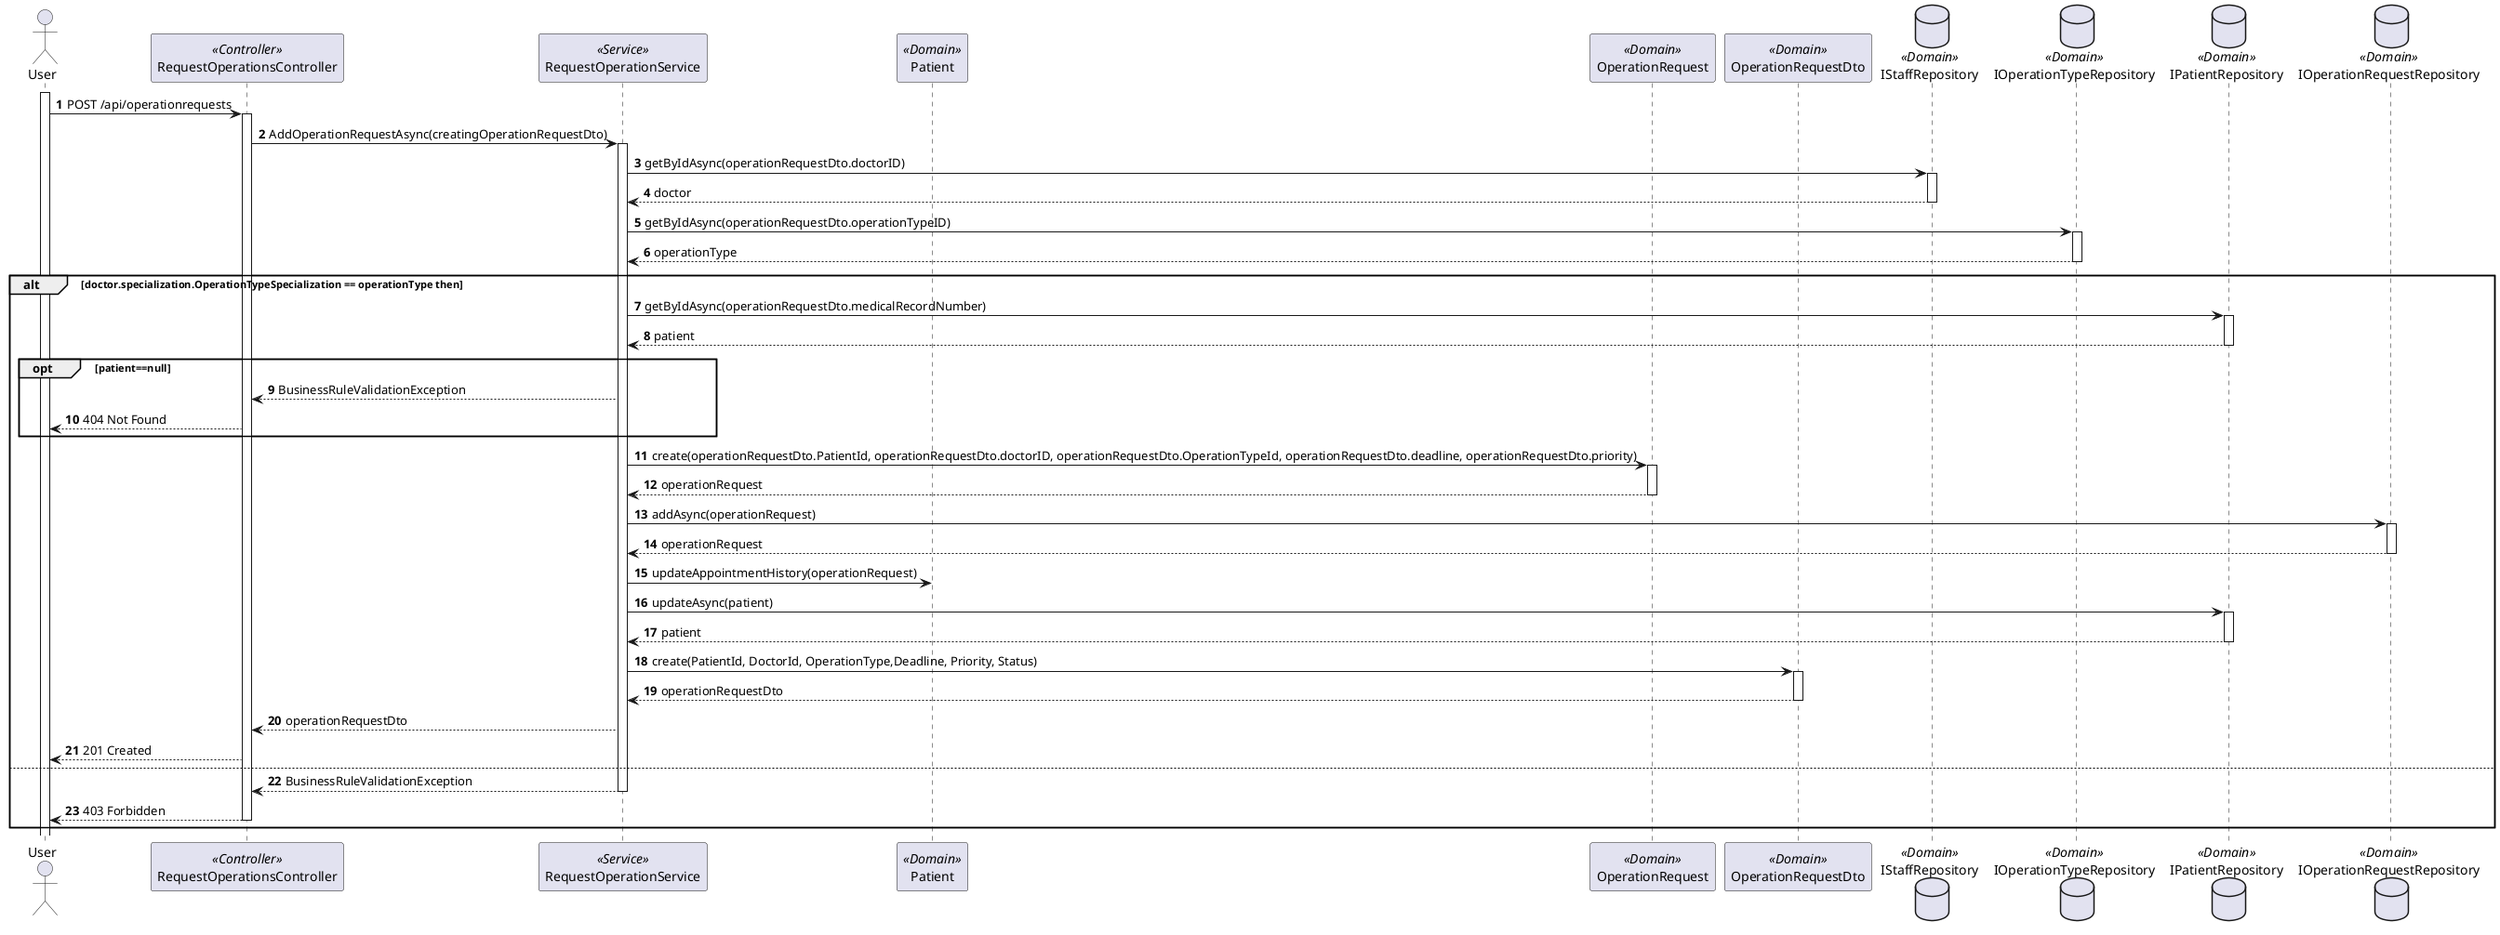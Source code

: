 @startuml level3

autonumber

actor "User" as UserP
participant "RequestOperationsController" as Controller <<Controller>>
participant "RequestOperationService" as Service <<Service>>
participant "Patient" as Patient <<Domain>>
participant "OperationRequest" as OperationRequest <<Domain>>
participant "OperationRequestDto" as OperationRequestDto <<Domain>>
database "IStaffRepository" as StaffRepository <<Domain>>
database "IOperationTypeRepository" as OperationTypeRepository <<Domain>>
database "IPatientRepository" as PatientRepository <<Domain>>
database "IOperationRequestRepository" as OperationRequestRepository <<Domain>>

activate UserP
UserP->Controller: POST /api/operationrequests
activate Controller

    Controller->Service:AddOperationRequestAsync(creatingOperationRequestDto)
    activate Service

        Service -> StaffRepository:getByIdAsync(operationRequestDto.doctorID)
        activate StaffRepository

            StaffRepository-->Service:doctor
        deactivate StaffRepository
        
        Service -> OperationTypeRepository:getByIdAsync(operationRequestDto.operationTypeID)
        activate OperationTypeRepository

            OperationTypeRepository-->Service:operationType
        deactivate OperationTypeRepository

        alt doctor.specialization.OperationTypeSpecialization == operationType then
        
        Service -> PatientRepository:getByIdAsync(operationRequestDto.medicalRecordNumber)
        activate PatientRepository

            PatientRepository-->Service:patient
        deactivate PatientRepository

        opt patient==null
            Service-->Controller:BusinessRuleValidationException
        Controller-->UserP:404 Not Found
        end opt

        Service->OperationRequest:create(operationRequestDto.PatientId, operationRequestDto.doctorID, operationRequestDto.OperationTypeId, operationRequestDto.deadline, operationRequestDto.priority)
        activate OperationRequest

            OperationRequest-->Service:operationRequest
        deactivate OperationRequest

        Service->OperationRequestRepository:addAsync(operationRequest)
        activate OperationRequestRepository

            OperationRequestRepository-->Service:operationRequest
        deactivate OperationRequestRepository

        Service->Patient:updateAppointmentHistory(operationRequest)

        Service->PatientRepository:updateAsync(patient)
        activate PatientRepository

            PatientRepository-->Service:patient
        deactivate PatientRepository

        Service->OperationRequestDto:create(PatientId, DoctorId, OperationType,Deadline, Priority, Status)
        activate OperationRequestDto

            OperationRequestDto-->Service:operationRequestDto
        deactivate OperationRequestDto
        Service --> Controller:operationRequestDto

        UserP<--Controller:201 Created
        else
            Controller<--Service:BusinessRuleValidationException
        deactivate Service
        UserP<--Controller:403 Forbidden
    deactivate Controller


    end alt


@enduml